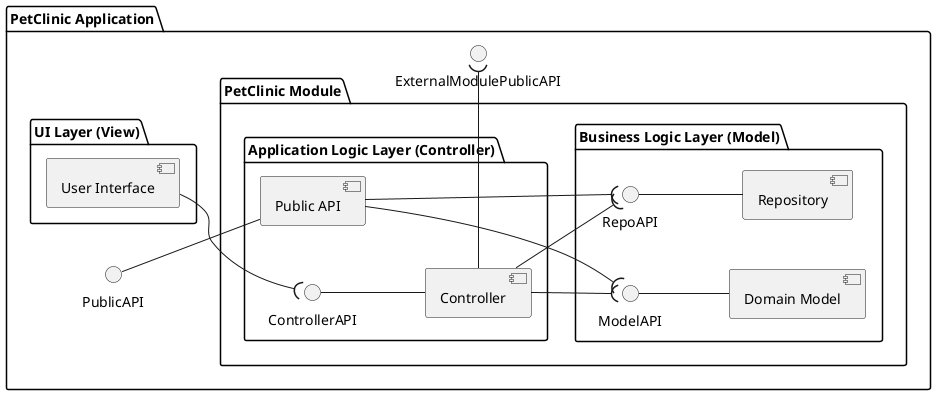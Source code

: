 @startuml
'https://plantuml.com/component-diagram
left to right direction

package "PetClinic Application" {

package "UI Layer (View)" {
     [User Interface]
}

package "PetClinic Module" {

  package "Application Logic Layer (Controller)" {
     ControllerAPI--[Controller]
     [Public API]
  }

  package "Business Logic Layer (Model)" {
     ModelAPI--[Domain Model]
     RepoAPI--[Repository]
  }

}
PublicAPI--[Public API]
[Controller] -( ExternalModulePublicAPI
}

[User Interface] --( ControllerAPI
[Controller] --( ModelAPI
[Controller] --( RepoAPI
[Public API] --( ModelAPI
[Public API] --( RepoAPI


@enduml
